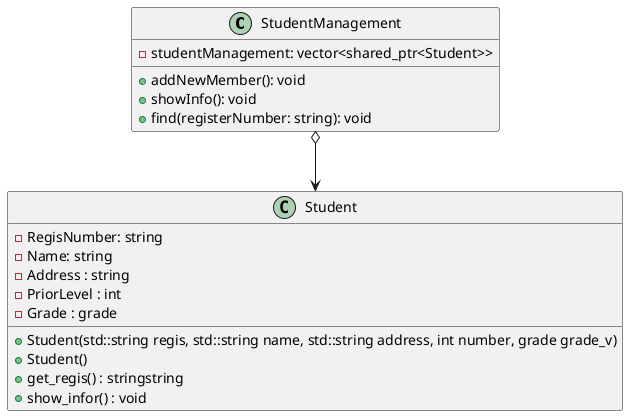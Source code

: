 
@startuml StudentManagement
class StudentManagement {
    - studentManagement: vector<shared_ptr<Student>>

    + addNewMember(): void
    + showInfo(): void
    + find(registerNumber: string): void
}

class Student{
    - RegisNumber: string
    - Name: string
    - Address : string
    - PriorLevel : int
    - Grade : grade

    + Student(std::string regis, std::string name, std::string address, int number, grade grade_v)
    + Student()
    + get_regis() : stringstring
    + show_infor() : void
}

StudentManagement o--> Student

@enduml
